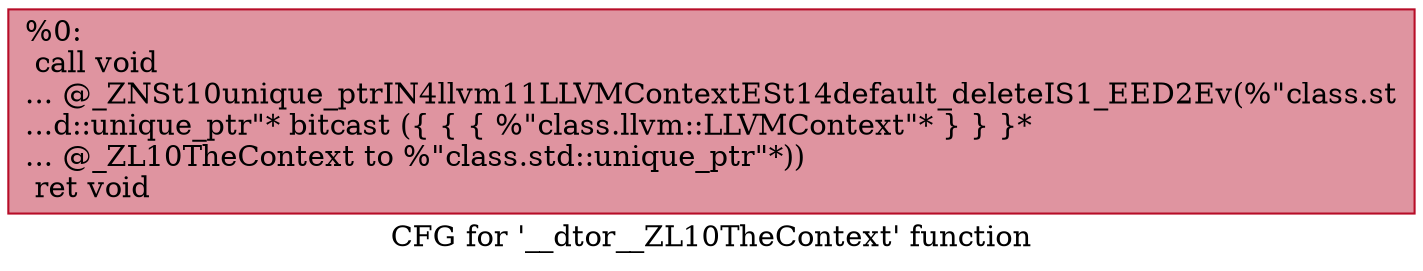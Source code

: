 digraph "CFG for '__dtor__ZL10TheContext' function" {
	label="CFG for '__dtor__ZL10TheContext' function";

	Node0x1b8fe9a5b60 [shape=record,color="#b70d28ff", style=filled, fillcolor="#b70d2870",label="{%0:\l  call void\l... @_ZNSt10unique_ptrIN4llvm11LLVMContextESt14default_deleteIS1_EED2Ev(%\"class.st\l...d::unique_ptr\"* bitcast (\{ \{ \{ %\"class.llvm::LLVMContext\"* \} \} \}*\l... @_ZL10TheContext to %\"class.std::unique_ptr\"*))\l  ret void\l}"];
}
